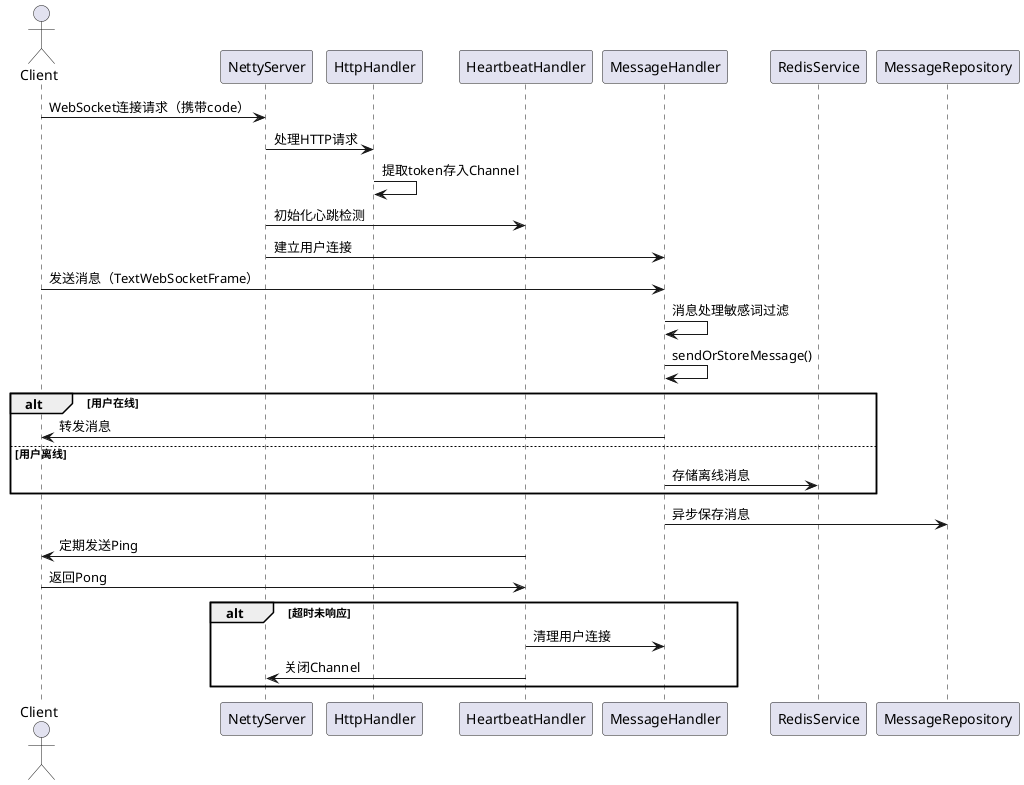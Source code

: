 @startuml
' 序列图示例：消息处理流程

actor Client
participant NettyServer
participant HttpHandler
participant HeartbeatHandler
participant MessageHandler
participant RedisService
participant MessageRepository

Client -> NettyServer : WebSocket连接请求（携带code）
NettyServer -> HttpHandler : 处理HTTP请求
HttpHandler -> HttpHandler : 提取token存入Channel
NettyServer -> HeartbeatHandler : 初始化心跳检测
NettyServer -> MessageHandler : 建立用户连接

Client -> MessageHandler : 发送消息（TextWebSocketFrame）
MessageHandler -> MessageHandler : 消息处理敏感词过滤
MessageHandler -> MessageHandler : sendOrStoreMessage()
alt 用户在线
  MessageHandler -> Client : 转发消息
else 用户离线
  MessageHandler -> RedisService : 存储离线消息
end
MessageHandler -> MessageRepository : 异步保存消息

HeartbeatHandler -> Client : 定期发送Ping
Client -> HeartbeatHandler : 返回Pong
alt 超时未响应
  HeartbeatHandler -> MessageHandler : 清理用户连接
  HeartbeatHandler -> NettyServer : 关闭Channel
end
@enduml
